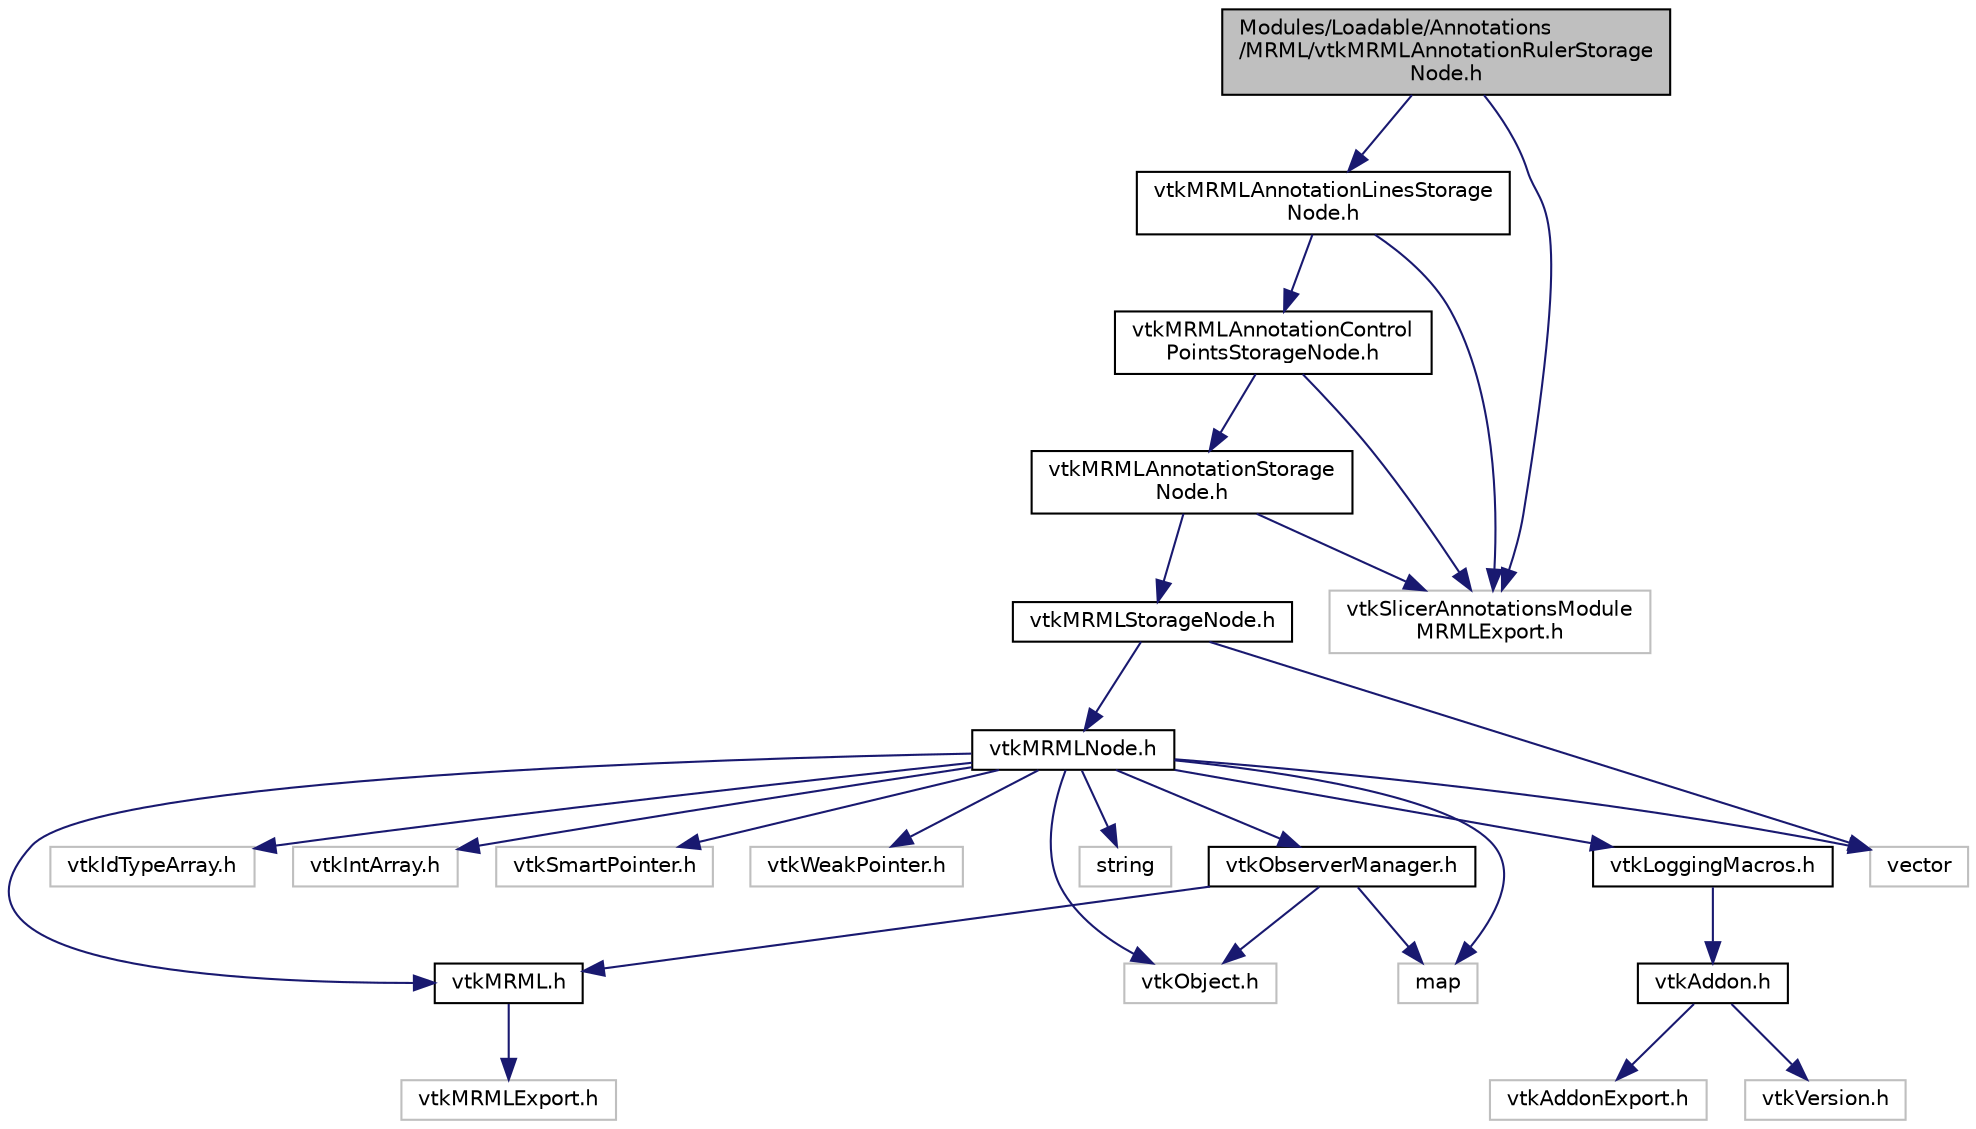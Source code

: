 digraph "Modules/Loadable/Annotations/MRML/vtkMRMLAnnotationRulerStorageNode.h"
{
  bgcolor="transparent";
  edge [fontname="Helvetica",fontsize="10",labelfontname="Helvetica",labelfontsize="10"];
  node [fontname="Helvetica",fontsize="10",shape=record];
  Node0 [label="Modules/Loadable/Annotations\l/MRML/vtkMRMLAnnotationRulerStorage\lNode.h",height=0.2,width=0.4,color="black", fillcolor="grey75", style="filled", fontcolor="black"];
  Node0 -> Node1 [color="midnightblue",fontsize="10",style="solid",fontname="Helvetica"];
  Node1 [label="vtkSlicerAnnotationsModule\lMRMLExport.h",height=0.2,width=0.4,color="grey75"];
  Node0 -> Node2 [color="midnightblue",fontsize="10",style="solid",fontname="Helvetica"];
  Node2 [label="vtkMRMLAnnotationLinesStorage\lNode.h",height=0.2,width=0.4,color="black",URL="$vtkMRMLAnnotationLinesStorageNode_8h.html"];
  Node2 -> Node1 [color="midnightblue",fontsize="10",style="solid",fontname="Helvetica"];
  Node2 -> Node3 [color="midnightblue",fontsize="10",style="solid",fontname="Helvetica"];
  Node3 [label="vtkMRMLAnnotationControl\lPointsStorageNode.h",height=0.2,width=0.4,color="black",URL="$vtkMRMLAnnotationControlPointsStorageNode_8h.html"];
  Node3 -> Node1 [color="midnightblue",fontsize="10",style="solid",fontname="Helvetica"];
  Node3 -> Node4 [color="midnightblue",fontsize="10",style="solid",fontname="Helvetica"];
  Node4 [label="vtkMRMLAnnotationStorage\lNode.h",height=0.2,width=0.4,color="black",URL="$vtkMRMLAnnotationStorageNode_8h.html"];
  Node4 -> Node1 [color="midnightblue",fontsize="10",style="solid",fontname="Helvetica"];
  Node4 -> Node5 [color="midnightblue",fontsize="10",style="solid",fontname="Helvetica"];
  Node5 [label="vtkMRMLStorageNode.h",height=0.2,width=0.4,color="black",URL="$vtkMRMLStorageNode_8h.html"];
  Node5 -> Node6 [color="midnightblue",fontsize="10",style="solid",fontname="Helvetica"];
  Node6 [label="vtkMRMLNode.h",height=0.2,width=0.4,color="black",URL="$vtkMRMLNode_8h.html"];
  Node6 -> Node7 [color="midnightblue",fontsize="10",style="solid",fontname="Helvetica"];
  Node7 [label="vtkMRML.h",height=0.2,width=0.4,color="black",URL="$vtkMRML_8h.html"];
  Node7 -> Node8 [color="midnightblue",fontsize="10",style="solid",fontname="Helvetica"];
  Node8 [label="vtkMRMLExport.h",height=0.2,width=0.4,color="grey75"];
  Node6 -> Node9 [color="midnightblue",fontsize="10",style="solid",fontname="Helvetica"];
  Node9 [label="vtkObserverManager.h",height=0.2,width=0.4,color="black",URL="$vtkObserverManager_8h.html"];
  Node9 -> Node7 [color="midnightblue",fontsize="10",style="solid",fontname="Helvetica"];
  Node9 -> Node10 [color="midnightblue",fontsize="10",style="solid",fontname="Helvetica"];
  Node10 [label="vtkObject.h",height=0.2,width=0.4,color="grey75"];
  Node9 -> Node11 [color="midnightblue",fontsize="10",style="solid",fontname="Helvetica"];
  Node11 [label="map",height=0.2,width=0.4,color="grey75"];
  Node6 -> Node12 [color="midnightblue",fontsize="10",style="solid",fontname="Helvetica"];
  Node12 [label="vtkIdTypeArray.h",height=0.2,width=0.4,color="grey75"];
  Node6 -> Node13 [color="midnightblue",fontsize="10",style="solid",fontname="Helvetica"];
  Node13 [label="vtkIntArray.h",height=0.2,width=0.4,color="grey75"];
  Node6 -> Node10 [color="midnightblue",fontsize="10",style="solid",fontname="Helvetica"];
  Node6 -> Node14 [color="midnightblue",fontsize="10",style="solid",fontname="Helvetica"];
  Node14 [label="vtkSmartPointer.h",height=0.2,width=0.4,color="grey75"];
  Node6 -> Node15 [color="midnightblue",fontsize="10",style="solid",fontname="Helvetica"];
  Node15 [label="vtkWeakPointer.h",height=0.2,width=0.4,color="grey75"];
  Node6 -> Node16 [color="midnightblue",fontsize="10",style="solid",fontname="Helvetica"];
  Node16 [label="vtkLoggingMacros.h",height=0.2,width=0.4,color="black",URL="$vtkLoggingMacros_8h.html"];
  Node16 -> Node17 [color="midnightblue",fontsize="10",style="solid",fontname="Helvetica"];
  Node17 [label="vtkAddon.h",height=0.2,width=0.4,color="black",URL="$vtkAddon_8h.html"];
  Node17 -> Node18 [color="midnightblue",fontsize="10",style="solid",fontname="Helvetica"];
  Node18 [label="vtkVersion.h",height=0.2,width=0.4,color="grey75"];
  Node17 -> Node19 [color="midnightblue",fontsize="10",style="solid",fontname="Helvetica"];
  Node19 [label="vtkAddonExport.h",height=0.2,width=0.4,color="grey75"];
  Node6 -> Node11 [color="midnightblue",fontsize="10",style="solid",fontname="Helvetica"];
  Node6 -> Node20 [color="midnightblue",fontsize="10",style="solid",fontname="Helvetica"];
  Node20 [label="string",height=0.2,width=0.4,color="grey75"];
  Node6 -> Node21 [color="midnightblue",fontsize="10",style="solid",fontname="Helvetica"];
  Node21 [label="vector",height=0.2,width=0.4,color="grey75"];
  Node5 -> Node21 [color="midnightblue",fontsize="10",style="solid",fontname="Helvetica"];
}
